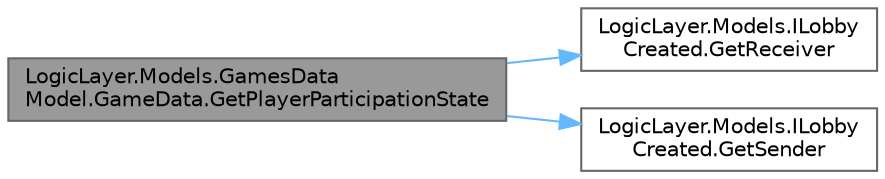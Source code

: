 digraph "LogicLayer.Models.GamesDataModel.GameData.GetPlayerParticipationState"
{
 // LATEX_PDF_SIZE
  bgcolor="transparent";
  edge [fontname=Helvetica,fontsize=10,labelfontname=Helvetica,labelfontsize=10];
  node [fontname=Helvetica,fontsize=10,shape=box,height=0.2,width=0.4];
  rankdir="LR";
  Node1 [id="Node000001",label="LogicLayer.Models.GamesData\lModel.GameData.GetPlayerParticipationState",height=0.2,width=0.4,color="gray40", fillcolor="grey60", style="filled", fontcolor="black",tooltip="Determines the participation state of a player in the game."];
  Node1 -> Node2 [id="edge1_Node000001_Node000002",color="steelblue1",style="solid",tooltip=" "];
  Node2 [id="Node000002",label="LogicLayer.Models.ILobby\lCreated.GetReceiver",height=0.2,width=0.4,color="grey40", fillcolor="white", style="filled",URL="$interface_logic_layer_1_1_models_1_1_i_lobby_created.html#abe0630a69f306b3e016cad59fa826d28",tooltip="Get the receiver of the game request."];
  Node1 -> Node3 [id="edge2_Node000001_Node000003",color="steelblue1",style="solid",tooltip=" "];
  Node3 [id="Node000003",label="LogicLayer.Models.ILobby\lCreated.GetSender",height=0.2,width=0.4,color="grey40", fillcolor="white", style="filled",URL="$interface_logic_layer_1_1_models_1_1_i_lobby_created.html#a82e19e468fc201172f6a204ff92004eb",tooltip="Get the sender of the game request."];
}
